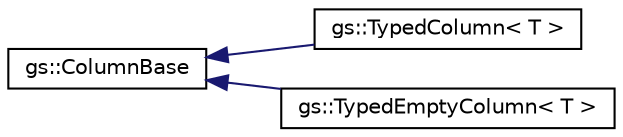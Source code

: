 digraph "Graphical Class Hierarchy"
{
 // LATEX_PDF_SIZE
  edge [fontname="Helvetica",fontsize="10",labelfontname="Helvetica",labelfontsize="10"];
  node [fontname="Helvetica",fontsize="10",shape=record];
  rankdir="LR";
  Node0 [label="gs::ColumnBase",height=0.2,width=0.4,color="black", fillcolor="white", style="filled",URL="$classgs_1_1ColumnBase.html",tooltip=" "];
  Node0 -> Node1 [dir="back",color="midnightblue",fontsize="10",style="solid",fontname="Helvetica"];
  Node1 [label="gs::TypedColumn\< T \>",height=0.2,width=0.4,color="black", fillcolor="white", style="filled",URL="$classgs_1_1TypedColumn.html",tooltip=" "];
  Node0 -> Node2 [dir="back",color="midnightblue",fontsize="10",style="solid",fontname="Helvetica"];
  Node2 [label="gs::TypedEmptyColumn\< T \>",height=0.2,width=0.4,color="black", fillcolor="white", style="filled",URL="$classgs_1_1TypedEmptyColumn.html",tooltip=" "];
}
